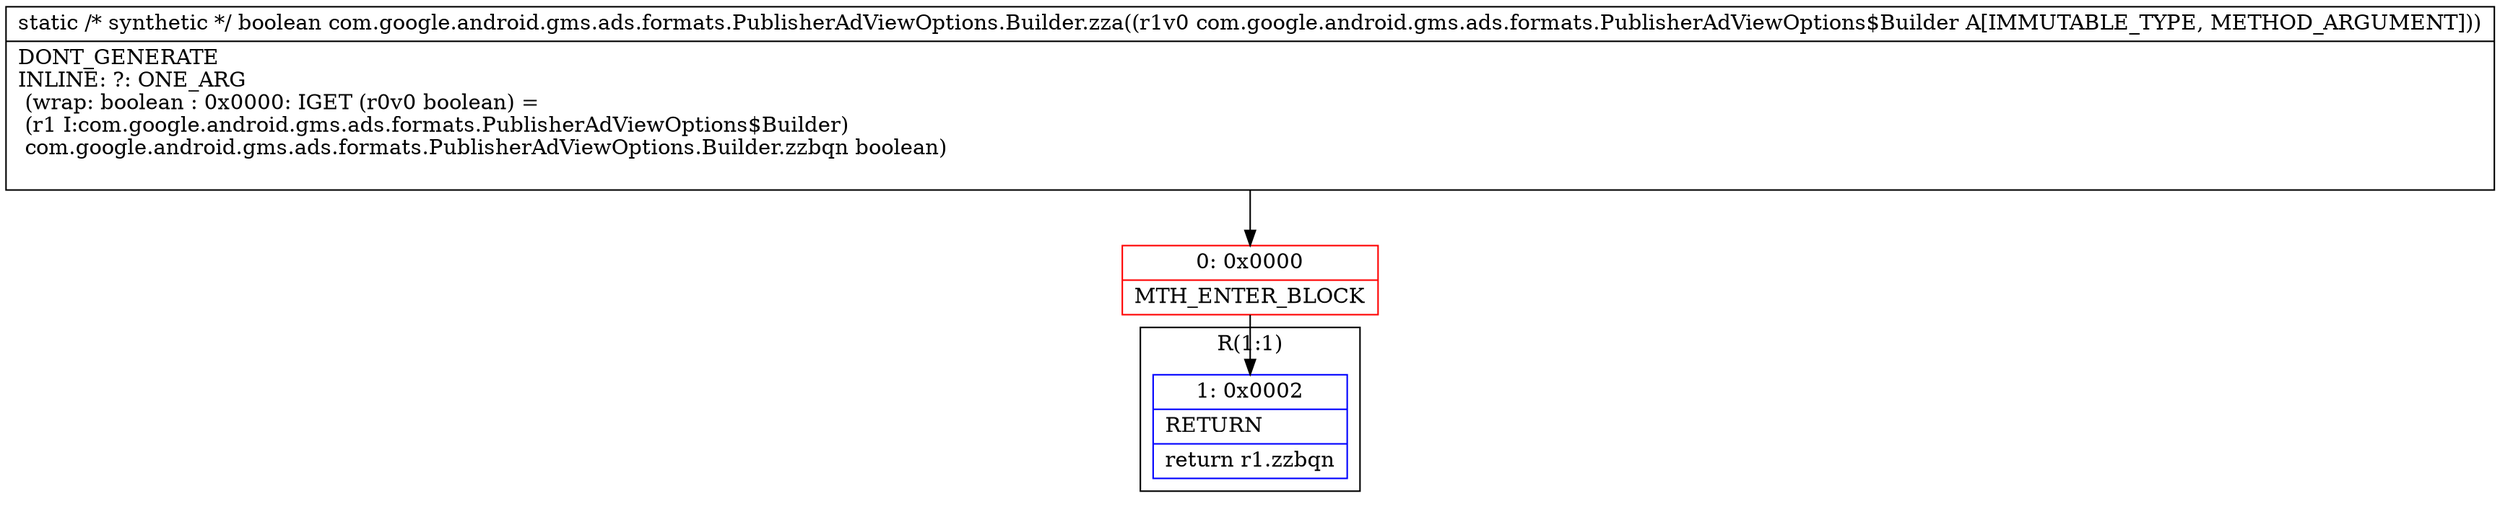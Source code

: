 digraph "CFG forcom.google.android.gms.ads.formats.PublisherAdViewOptions.Builder.zza(Lcom\/google\/android\/gms\/ads\/formats\/PublisherAdViewOptions$Builder;)Z" {
subgraph cluster_Region_2061040927 {
label = "R(1:1)";
node [shape=record,color=blue];
Node_1 [shape=record,label="{1\:\ 0x0002|RETURN\l|return r1.zzbqn\l}"];
}
Node_0 [shape=record,color=red,label="{0\:\ 0x0000|MTH_ENTER_BLOCK\l}"];
MethodNode[shape=record,label="{static \/* synthetic *\/ boolean com.google.android.gms.ads.formats.PublisherAdViewOptions.Builder.zza((r1v0 com.google.android.gms.ads.formats.PublisherAdViewOptions$Builder A[IMMUTABLE_TYPE, METHOD_ARGUMENT]))  | DONT_GENERATE\lINLINE: ?: ONE_ARG  \l  (wrap: boolean : 0x0000: IGET  (r0v0 boolean) = \l  (r1 I:com.google.android.gms.ads.formats.PublisherAdViewOptions$Builder)\l com.google.android.gms.ads.formats.PublisherAdViewOptions.Builder.zzbqn boolean)\l\l}"];
MethodNode -> Node_0;
Node_0 -> Node_1;
}

